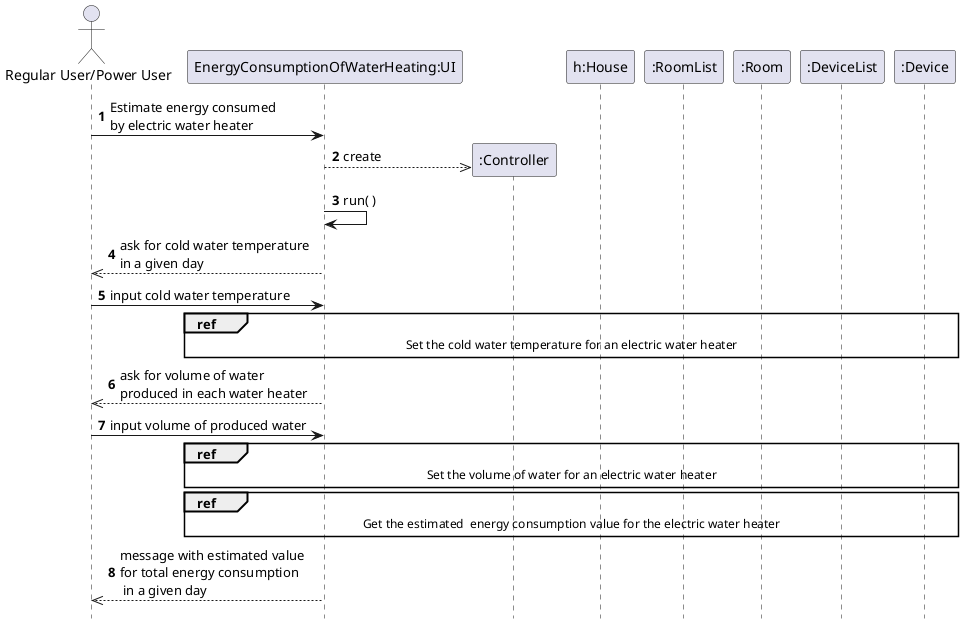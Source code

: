 @startuml
autonumber
hidefootbox

actor "Regular User/Power User"

'== INITIALIZATION ==

"Regular User/Power User" -> "EnergyConsumptionOfWaterHeating:UI": Estimate energy consumed\nby electric water heater
create ":Controller"
"EnergyConsumptionOfWaterHeating:UI" -->> ":Controller": create

"EnergyConsumptionOfWaterHeating:UI" -> "EnergyConsumptionOfWaterHeating:UI": run( )



'== COLD WATER TEMPERATURE ==

"EnergyConsumptionOfWaterHeating:UI" -->> "Regular User/Power User": ask for cold water temperature\nin a given day
"Regular User/Power User" -> "EnergyConsumptionOfWaterHeating:UI": input cold water temperature
ref over "EnergyConsumptionOfWaterHeating:UI",":Controller", "h:House", ":RoomList", ":Room", ":DeviceList",":Device": Set the cold water temperature for an electric water heater


'== VOLUME OF WATER PRODUCED ==

"EnergyConsumptionOfWaterHeating:UI" -->> "Regular User/Power User": ask for volume of water\nproduced in each water heater
"Regular User/Power User" -> "EnergyConsumptionOfWaterHeating:UI": input volume of produced water
ref over "EnergyConsumptionOfWaterHeating:UI",":Controller","h:House",":RoomList",":Room",":DeviceList",":Device": Set the volume of water for an electric water heater



'== ENERGY CONSUMPTION ==

ref over "EnergyConsumptionOfWaterHeating:UI", ":Controller","h:House",":RoomList",":Room",":DeviceList",":Device":  Get the estimated  energy consumption value for the electric water heater


'== FINAL MESSAGE ==

"EnergyConsumptionOfWaterHeating:UI" -->> "Regular User/Power User": message with estimated value\nfor total energy consumption\n in a given day



@enduml